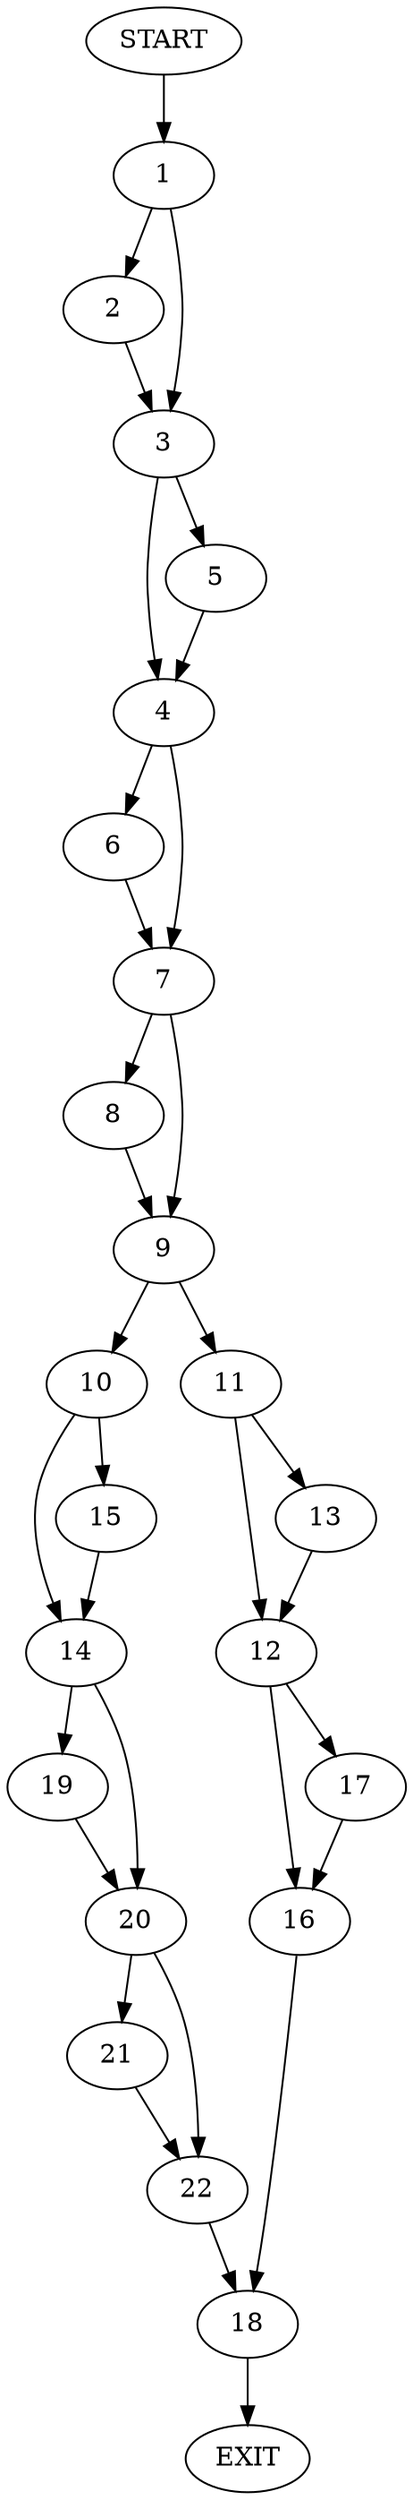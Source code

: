digraph {
0 [label="START"]
23 [label="EXIT"]
0 -> 1
1 -> 2
1 -> 3
2 -> 3
3 -> 4
3 -> 5
4 -> 6
4 -> 7
5 -> 4
6 -> 7
7 -> 8
7 -> 9
9 -> 10
9 -> 11
8 -> 9
11 -> 12
11 -> 13
10 -> 14
10 -> 15
13 -> 12
12 -> 16
12 -> 17
16 -> 18
17 -> 16
18 -> 23
15 -> 14
14 -> 19
14 -> 20
20 -> 21
20 -> 22
19 -> 20
22 -> 18
21 -> 22
}
